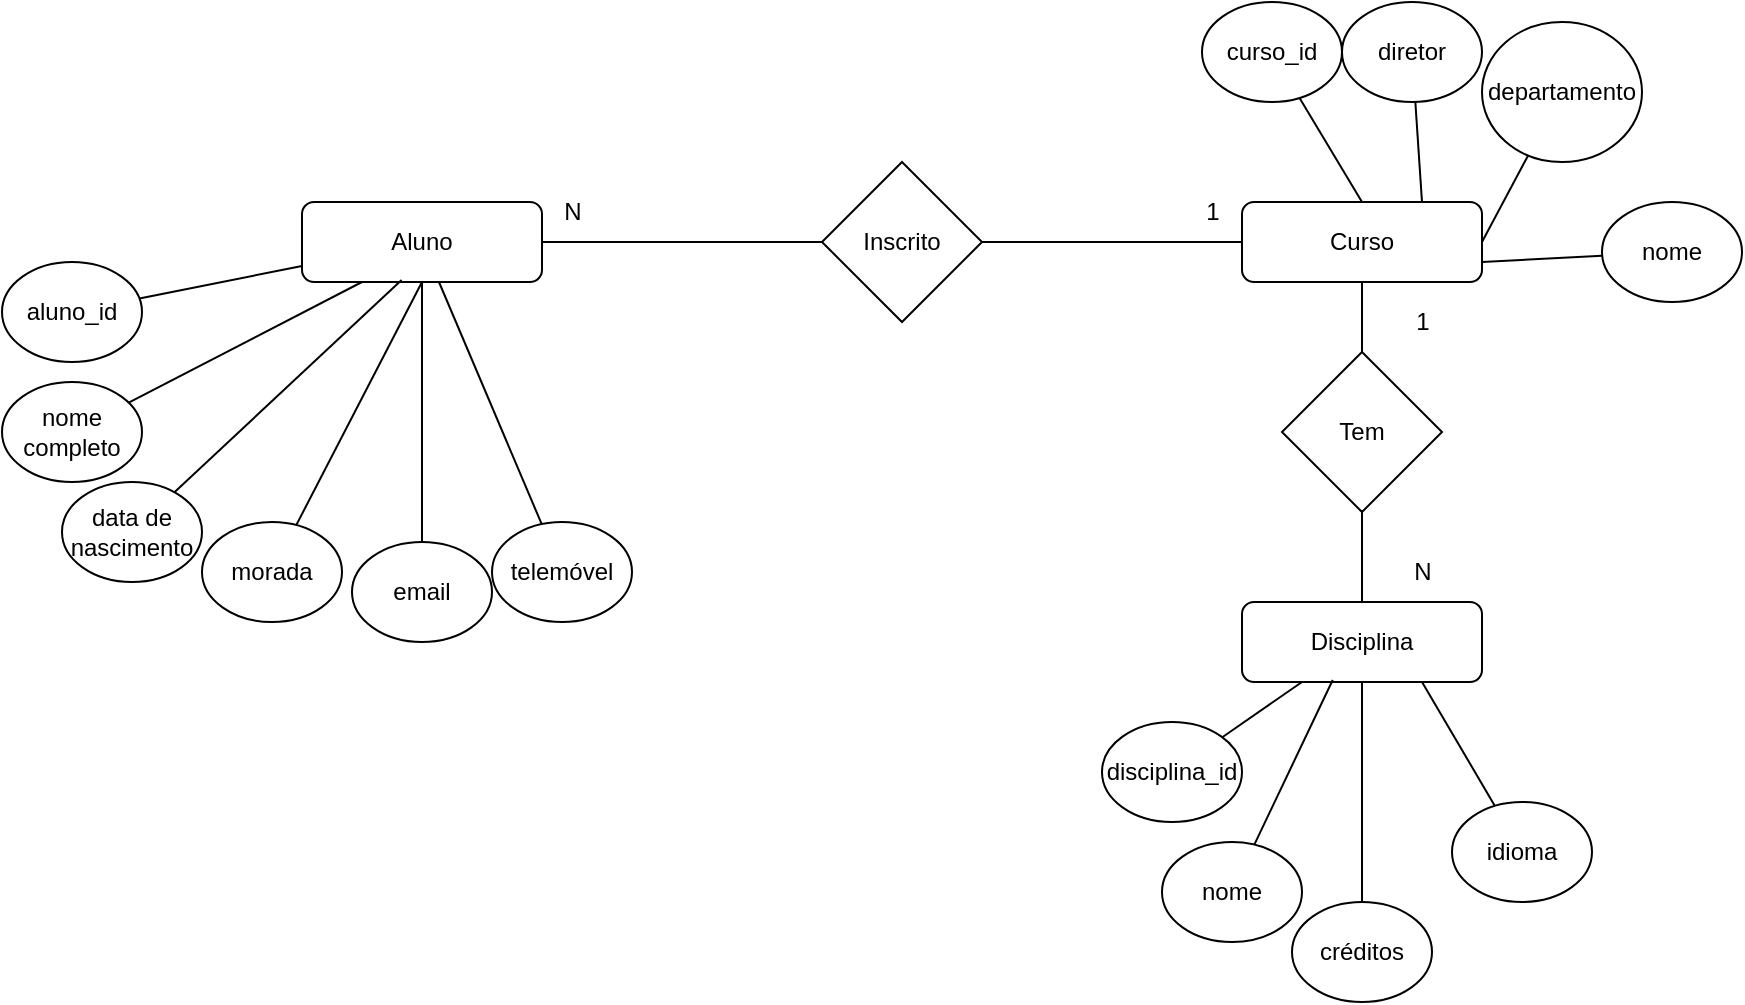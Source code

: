 <mxfile version="26.0.11">
  <diagram id="C5RBs43oDa-KdzZeNtuy" name="Page-1">
    <mxGraphModel dx="1877" dy="557" grid="1" gridSize="10" guides="1" tooltips="1" connect="1" arrows="1" fold="1" page="1" pageScale="1" pageWidth="827" pageHeight="1169" math="0" shadow="0">
      <root>
        <mxCell id="WIyWlLk6GJQsqaUBKTNV-0" />
        <mxCell id="WIyWlLk6GJQsqaUBKTNV-1" parent="WIyWlLk6GJQsqaUBKTNV-0" />
        <mxCell id="WIyWlLk6GJQsqaUBKTNV-3" value="Aluno" style="rounded=1;whiteSpace=wrap;html=1;fontSize=12;glass=0;strokeWidth=1;shadow=0;" parent="WIyWlLk6GJQsqaUBKTNV-1" vertex="1">
          <mxGeometry x="90" y="130" width="120" height="40" as="geometry" />
        </mxCell>
        <mxCell id="qN2a7-wlCZaR_5KQ552V-1" value="Disciplina" style="rounded=1;whiteSpace=wrap;html=1;fontSize=12;glass=0;strokeWidth=1;shadow=0;" vertex="1" parent="WIyWlLk6GJQsqaUBKTNV-1">
          <mxGeometry x="560" y="330" width="120" height="40" as="geometry" />
        </mxCell>
        <mxCell id="qN2a7-wlCZaR_5KQ552V-2" value="Curso" style="rounded=1;whiteSpace=wrap;html=1;fontSize=12;glass=0;strokeWidth=1;shadow=0;" vertex="1" parent="WIyWlLk6GJQsqaUBKTNV-1">
          <mxGeometry x="560" y="130" width="120" height="40" as="geometry" />
        </mxCell>
        <mxCell id="qN2a7-wlCZaR_5KQ552V-3" value="aluno_id" style="ellipse;whiteSpace=wrap;html=1;" vertex="1" parent="WIyWlLk6GJQsqaUBKTNV-1">
          <mxGeometry x="-60" y="160" width="70" height="50" as="geometry" />
        </mxCell>
        <mxCell id="qN2a7-wlCZaR_5KQ552V-8" value="" style="endArrow=none;html=1;rounded=0;" edge="1" parent="WIyWlLk6GJQsqaUBKTNV-1" source="qN2a7-wlCZaR_5KQ552V-3" target="WIyWlLk6GJQsqaUBKTNV-3">
          <mxGeometry width="50" height="50" relative="1" as="geometry">
            <mxPoint x="390" y="320" as="sourcePoint" />
            <mxPoint x="440" y="270" as="targetPoint" />
          </mxGeometry>
        </mxCell>
        <mxCell id="qN2a7-wlCZaR_5KQ552V-9" value="data de nascimento" style="ellipse;whiteSpace=wrap;html=1;" vertex="1" parent="WIyWlLk6GJQsqaUBKTNV-1">
          <mxGeometry x="-30" y="270" width="70" height="50" as="geometry" />
        </mxCell>
        <mxCell id="qN2a7-wlCZaR_5KQ552V-10" value="" style="endArrow=none;html=1;rounded=0;entryX=0.415;entryY=0.975;entryDx=0;entryDy=0;entryPerimeter=0;" edge="1" parent="WIyWlLk6GJQsqaUBKTNV-1" source="qN2a7-wlCZaR_5KQ552V-9" target="WIyWlLk6GJQsqaUBKTNV-3">
          <mxGeometry width="50" height="50" relative="1" as="geometry">
            <mxPoint x="420" y="340" as="sourcePoint" />
            <mxPoint x="152" y="190" as="targetPoint" />
          </mxGeometry>
        </mxCell>
        <mxCell id="qN2a7-wlCZaR_5KQ552V-11" value="nome completo" style="ellipse;whiteSpace=wrap;html=1;" vertex="1" parent="WIyWlLk6GJQsqaUBKTNV-1">
          <mxGeometry x="-60" y="220" width="70" height="50" as="geometry" />
        </mxCell>
        <mxCell id="qN2a7-wlCZaR_5KQ552V-12" value="" style="endArrow=none;html=1;rounded=0;entryX=0.25;entryY=1;entryDx=0;entryDy=0;" edge="1" parent="WIyWlLk6GJQsqaUBKTNV-1" source="qN2a7-wlCZaR_5KQ552V-11" target="WIyWlLk6GJQsqaUBKTNV-3">
          <mxGeometry width="50" height="50" relative="1" as="geometry">
            <mxPoint x="410" y="340" as="sourcePoint" />
            <mxPoint x="110" y="190" as="targetPoint" />
          </mxGeometry>
        </mxCell>
        <mxCell id="qN2a7-wlCZaR_5KQ552V-13" value="morada" style="ellipse;whiteSpace=wrap;html=1;" vertex="1" parent="WIyWlLk6GJQsqaUBKTNV-1">
          <mxGeometry x="40" y="290" width="70" height="50" as="geometry" />
        </mxCell>
        <mxCell id="qN2a7-wlCZaR_5KQ552V-14" value="" style="endArrow=none;html=1;rounded=0;entryX=0.5;entryY=1;entryDx=0;entryDy=0;" edge="1" parent="WIyWlLk6GJQsqaUBKTNV-1" source="qN2a7-wlCZaR_5KQ552V-13" target="WIyWlLk6GJQsqaUBKTNV-3">
          <mxGeometry width="50" height="50" relative="1" as="geometry">
            <mxPoint x="420" y="350" as="sourcePoint" />
            <mxPoint x="152" y="200" as="targetPoint" />
          </mxGeometry>
        </mxCell>
        <mxCell id="qN2a7-wlCZaR_5KQ552V-15" value="email" style="ellipse;whiteSpace=wrap;html=1;" vertex="1" parent="WIyWlLk6GJQsqaUBKTNV-1">
          <mxGeometry x="115" y="300" width="70" height="50" as="geometry" />
        </mxCell>
        <mxCell id="qN2a7-wlCZaR_5KQ552V-16" value="" style="endArrow=none;html=1;rounded=0;entryX=0.5;entryY=1;entryDx=0;entryDy=0;" edge="1" parent="WIyWlLk6GJQsqaUBKTNV-1" source="qN2a7-wlCZaR_5KQ552V-15" target="WIyWlLk6GJQsqaUBKTNV-3">
          <mxGeometry width="50" height="50" relative="1" as="geometry">
            <mxPoint x="430" y="360" as="sourcePoint" />
            <mxPoint x="162" y="210" as="targetPoint" />
          </mxGeometry>
        </mxCell>
        <mxCell id="qN2a7-wlCZaR_5KQ552V-17" value="telemóvel" style="ellipse;whiteSpace=wrap;html=1;" vertex="1" parent="WIyWlLk6GJQsqaUBKTNV-1">
          <mxGeometry x="185" y="290" width="70" height="50" as="geometry" />
        </mxCell>
        <mxCell id="qN2a7-wlCZaR_5KQ552V-18" value="" style="endArrow=none;html=1;rounded=0;" edge="1" parent="WIyWlLk6GJQsqaUBKTNV-1" source="qN2a7-wlCZaR_5KQ552V-17" target="WIyWlLk6GJQsqaUBKTNV-3">
          <mxGeometry width="50" height="50" relative="1" as="geometry">
            <mxPoint x="460" y="400" as="sourcePoint" />
            <mxPoint x="192" y="250" as="targetPoint" />
          </mxGeometry>
        </mxCell>
        <mxCell id="qN2a7-wlCZaR_5KQ552V-19" style="edgeStyle=orthogonalEdgeStyle;rounded=0;orthogonalLoop=1;jettySize=auto;html=1;exitX=0.5;exitY=1;exitDx=0;exitDy=0;" edge="1" parent="WIyWlLk6GJQsqaUBKTNV-1" source="qN2a7-wlCZaR_5KQ552V-9" target="qN2a7-wlCZaR_5KQ552V-9">
          <mxGeometry relative="1" as="geometry" />
        </mxCell>
        <mxCell id="qN2a7-wlCZaR_5KQ552V-21" value="1" style="text;html=1;align=center;verticalAlign=middle;resizable=0;points=[];autosize=1;strokeColor=none;fillColor=none;" vertex="1" parent="WIyWlLk6GJQsqaUBKTNV-1">
          <mxGeometry x="635" y="175" width="30" height="30" as="geometry" />
        </mxCell>
        <mxCell id="qN2a7-wlCZaR_5KQ552V-22" value="N" style="text;html=1;align=center;verticalAlign=middle;resizable=0;points=[];autosize=1;strokeColor=none;fillColor=none;" vertex="1" parent="WIyWlLk6GJQsqaUBKTNV-1">
          <mxGeometry x="635" y="300" width="30" height="30" as="geometry" />
        </mxCell>
        <mxCell id="qN2a7-wlCZaR_5KQ552V-23" value="Tem" style="rhombus;whiteSpace=wrap;html=1;" vertex="1" parent="WIyWlLk6GJQsqaUBKTNV-1">
          <mxGeometry x="580" y="205" width="80" height="80" as="geometry" />
        </mxCell>
        <mxCell id="qN2a7-wlCZaR_5KQ552V-24" value="" style="endArrow=none;html=1;rounded=0;entryX=0.5;entryY=1;entryDx=0;entryDy=0;exitX=0.5;exitY=0;exitDx=0;exitDy=0;" edge="1" parent="WIyWlLk6GJQsqaUBKTNV-1" source="qN2a7-wlCZaR_5KQ552V-23" target="qN2a7-wlCZaR_5KQ552V-2">
          <mxGeometry width="50" height="50" relative="1" as="geometry">
            <mxPoint x="390" y="360" as="sourcePoint" />
            <mxPoint x="440" y="310" as="targetPoint" />
          </mxGeometry>
        </mxCell>
        <mxCell id="qN2a7-wlCZaR_5KQ552V-25" value="" style="endArrow=none;html=1;rounded=0;entryX=0.5;entryY=0;entryDx=0;entryDy=0;exitX=0.5;exitY=1;exitDx=0;exitDy=0;" edge="1" parent="WIyWlLk6GJQsqaUBKTNV-1" source="qN2a7-wlCZaR_5KQ552V-23" target="qN2a7-wlCZaR_5KQ552V-1">
          <mxGeometry width="50" height="50" relative="1" as="geometry">
            <mxPoint x="630" y="215" as="sourcePoint" />
            <mxPoint x="630" y="180" as="targetPoint" />
          </mxGeometry>
        </mxCell>
        <mxCell id="qN2a7-wlCZaR_5KQ552V-26" value="Inscrito" style="rhombus;whiteSpace=wrap;html=1;" vertex="1" parent="WIyWlLk6GJQsqaUBKTNV-1">
          <mxGeometry x="350" y="110" width="80" height="80" as="geometry" />
        </mxCell>
        <mxCell id="qN2a7-wlCZaR_5KQ552V-27" value="" style="endArrow=none;html=1;rounded=0;entryX=1;entryY=0.5;entryDx=0;entryDy=0;exitX=0;exitY=0.5;exitDx=0;exitDy=0;" edge="1" parent="WIyWlLk6GJQsqaUBKTNV-1" source="qN2a7-wlCZaR_5KQ552V-26" target="WIyWlLk6GJQsqaUBKTNV-3">
          <mxGeometry width="50" height="50" relative="1" as="geometry">
            <mxPoint x="390" y="360" as="sourcePoint" />
            <mxPoint x="440" y="310" as="targetPoint" />
          </mxGeometry>
        </mxCell>
        <mxCell id="qN2a7-wlCZaR_5KQ552V-28" value="" style="endArrow=none;html=1;rounded=0;entryX=0;entryY=0.5;entryDx=0;entryDy=0;exitX=1;exitY=0.5;exitDx=0;exitDy=0;" edge="1" parent="WIyWlLk6GJQsqaUBKTNV-1" source="qN2a7-wlCZaR_5KQ552V-26" target="qN2a7-wlCZaR_5KQ552V-2">
          <mxGeometry width="50" height="50" relative="1" as="geometry">
            <mxPoint x="360" y="160" as="sourcePoint" />
            <mxPoint x="220" y="160" as="targetPoint" />
          </mxGeometry>
        </mxCell>
        <mxCell id="qN2a7-wlCZaR_5KQ552V-29" value="1" style="text;html=1;align=center;verticalAlign=middle;resizable=0;points=[];autosize=1;strokeColor=none;fillColor=none;" vertex="1" parent="WIyWlLk6GJQsqaUBKTNV-1">
          <mxGeometry x="530" y="120" width="30" height="30" as="geometry" />
        </mxCell>
        <mxCell id="qN2a7-wlCZaR_5KQ552V-30" value="N" style="text;html=1;align=center;verticalAlign=middle;resizable=0;points=[];autosize=1;strokeColor=none;fillColor=none;" vertex="1" parent="WIyWlLk6GJQsqaUBKTNV-1">
          <mxGeometry x="210" y="120" width="30" height="30" as="geometry" />
        </mxCell>
        <mxCell id="qN2a7-wlCZaR_5KQ552V-32" value="diretor" style="ellipse;whiteSpace=wrap;html=1;" vertex="1" parent="WIyWlLk6GJQsqaUBKTNV-1">
          <mxGeometry x="610" y="30" width="70" height="50" as="geometry" />
        </mxCell>
        <mxCell id="qN2a7-wlCZaR_5KQ552V-33" value="" style="endArrow=none;html=1;rounded=0;entryX=0.75;entryY=0;entryDx=0;entryDy=0;" edge="1" parent="WIyWlLk6GJQsqaUBKTNV-1" source="qN2a7-wlCZaR_5KQ552V-32" target="qN2a7-wlCZaR_5KQ552V-2">
          <mxGeometry width="50" height="50" relative="1" as="geometry">
            <mxPoint x="652" y="550" as="sourcePoint" />
            <mxPoint x="350" y="320" as="targetPoint" />
          </mxGeometry>
        </mxCell>
        <mxCell id="qN2a7-wlCZaR_5KQ552V-34" value="departamento" style="ellipse;whiteSpace=wrap;html=1;" vertex="1" parent="WIyWlLk6GJQsqaUBKTNV-1">
          <mxGeometry x="680" y="40" width="80" height="70" as="geometry" />
        </mxCell>
        <mxCell id="qN2a7-wlCZaR_5KQ552V-35" value="" style="endArrow=none;html=1;rounded=0;entryX=1;entryY=0.5;entryDx=0;entryDy=0;" edge="1" parent="WIyWlLk6GJQsqaUBKTNV-1" source="qN2a7-wlCZaR_5KQ552V-34" target="qN2a7-wlCZaR_5KQ552V-2">
          <mxGeometry width="50" height="50" relative="1" as="geometry">
            <mxPoint x="557" y="590" as="sourcePoint" />
            <mxPoint x="255" y="360" as="targetPoint" />
          </mxGeometry>
        </mxCell>
        <mxCell id="qN2a7-wlCZaR_5KQ552V-36" value="curso_id" style="ellipse;whiteSpace=wrap;html=1;" vertex="1" parent="WIyWlLk6GJQsqaUBKTNV-1">
          <mxGeometry x="540" y="30" width="70" height="50" as="geometry" />
        </mxCell>
        <mxCell id="qN2a7-wlCZaR_5KQ552V-37" value="" style="endArrow=none;html=1;rounded=0;entryX=0.5;entryY=0;entryDx=0;entryDy=0;" edge="1" parent="WIyWlLk6GJQsqaUBKTNV-1" source="qN2a7-wlCZaR_5KQ552V-36" target="qN2a7-wlCZaR_5KQ552V-2">
          <mxGeometry width="50" height="50" relative="1" as="geometry">
            <mxPoint x="445" y="610" as="sourcePoint" />
            <mxPoint x="143" y="380" as="targetPoint" />
          </mxGeometry>
        </mxCell>
        <mxCell id="qN2a7-wlCZaR_5KQ552V-38" value="nome" style="ellipse;whiteSpace=wrap;html=1;" vertex="1" parent="WIyWlLk6GJQsqaUBKTNV-1">
          <mxGeometry x="740" y="130" width="70" height="50" as="geometry" />
        </mxCell>
        <mxCell id="qN2a7-wlCZaR_5KQ552V-39" value="" style="endArrow=none;html=1;rounded=0;entryX=1;entryY=0.75;entryDx=0;entryDy=0;" edge="1" parent="WIyWlLk6GJQsqaUBKTNV-1" source="qN2a7-wlCZaR_5KQ552V-38" target="qN2a7-wlCZaR_5KQ552V-2">
          <mxGeometry width="50" height="50" relative="1" as="geometry">
            <mxPoint x="679" y="620" as="sourcePoint" />
            <mxPoint x="377" y="390" as="targetPoint" />
          </mxGeometry>
        </mxCell>
        <mxCell id="qN2a7-wlCZaR_5KQ552V-42" value="disciplina_id" style="ellipse;whiteSpace=wrap;html=1;" vertex="1" parent="WIyWlLk6GJQsqaUBKTNV-1">
          <mxGeometry x="490" y="390" width="70" height="50" as="geometry" />
        </mxCell>
        <mxCell id="qN2a7-wlCZaR_5KQ552V-43" value="" style="endArrow=none;html=1;rounded=0;entryX=0.25;entryY=1;entryDx=0;entryDy=0;" edge="1" parent="WIyWlLk6GJQsqaUBKTNV-1" source="qN2a7-wlCZaR_5KQ552V-42" target="qN2a7-wlCZaR_5KQ552V-1">
          <mxGeometry width="50" height="50" relative="1" as="geometry">
            <mxPoint x="279" y="870" as="sourcePoint" />
            <mxPoint x="454" y="390" as="targetPoint" />
          </mxGeometry>
        </mxCell>
        <mxCell id="qN2a7-wlCZaR_5KQ552V-44" value="nome" style="ellipse;whiteSpace=wrap;html=1;" vertex="1" parent="WIyWlLk6GJQsqaUBKTNV-1">
          <mxGeometry x="520" y="450" width="70" height="50" as="geometry" />
        </mxCell>
        <mxCell id="qN2a7-wlCZaR_5KQ552V-45" value="" style="endArrow=none;html=1;rounded=0;entryX=0.378;entryY=0.975;entryDx=0;entryDy=0;entryPerimeter=0;" edge="1" parent="WIyWlLk6GJQsqaUBKTNV-1" source="qN2a7-wlCZaR_5KQ552V-44" target="qN2a7-wlCZaR_5KQ552V-1">
          <mxGeometry width="50" height="50" relative="1" as="geometry">
            <mxPoint x="375" y="940" as="sourcePoint" />
            <mxPoint x="550" y="460" as="targetPoint" />
          </mxGeometry>
        </mxCell>
        <mxCell id="qN2a7-wlCZaR_5KQ552V-46" value="idioma" style="ellipse;whiteSpace=wrap;html=1;" vertex="1" parent="WIyWlLk6GJQsqaUBKTNV-1">
          <mxGeometry x="665" y="430" width="70" height="50" as="geometry" />
        </mxCell>
        <mxCell id="qN2a7-wlCZaR_5KQ552V-47" value="" style="endArrow=none;html=1;rounded=0;entryX=0.75;entryY=1;entryDx=0;entryDy=0;" edge="1" parent="WIyWlLk6GJQsqaUBKTNV-1" source="qN2a7-wlCZaR_5KQ552V-46" target="qN2a7-wlCZaR_5KQ552V-1">
          <mxGeometry width="50" height="50" relative="1" as="geometry">
            <mxPoint x="295" y="990" as="sourcePoint" />
            <mxPoint x="470" y="510" as="targetPoint" />
          </mxGeometry>
        </mxCell>
        <mxCell id="qN2a7-wlCZaR_5KQ552V-48" value="créditos" style="ellipse;whiteSpace=wrap;html=1;" vertex="1" parent="WIyWlLk6GJQsqaUBKTNV-1">
          <mxGeometry x="585" y="480" width="70" height="50" as="geometry" />
        </mxCell>
        <mxCell id="qN2a7-wlCZaR_5KQ552V-49" value="" style="endArrow=none;html=1;rounded=0;entryX=0.5;entryY=1;entryDx=0;entryDy=0;" edge="1" parent="WIyWlLk6GJQsqaUBKTNV-1" source="qN2a7-wlCZaR_5KQ552V-48" target="qN2a7-wlCZaR_5KQ552V-1">
          <mxGeometry width="50" height="50" relative="1" as="geometry">
            <mxPoint x="465" y="1020" as="sourcePoint" />
            <mxPoint x="640" y="540" as="targetPoint" />
          </mxGeometry>
        </mxCell>
      </root>
    </mxGraphModel>
  </diagram>
</mxfile>
